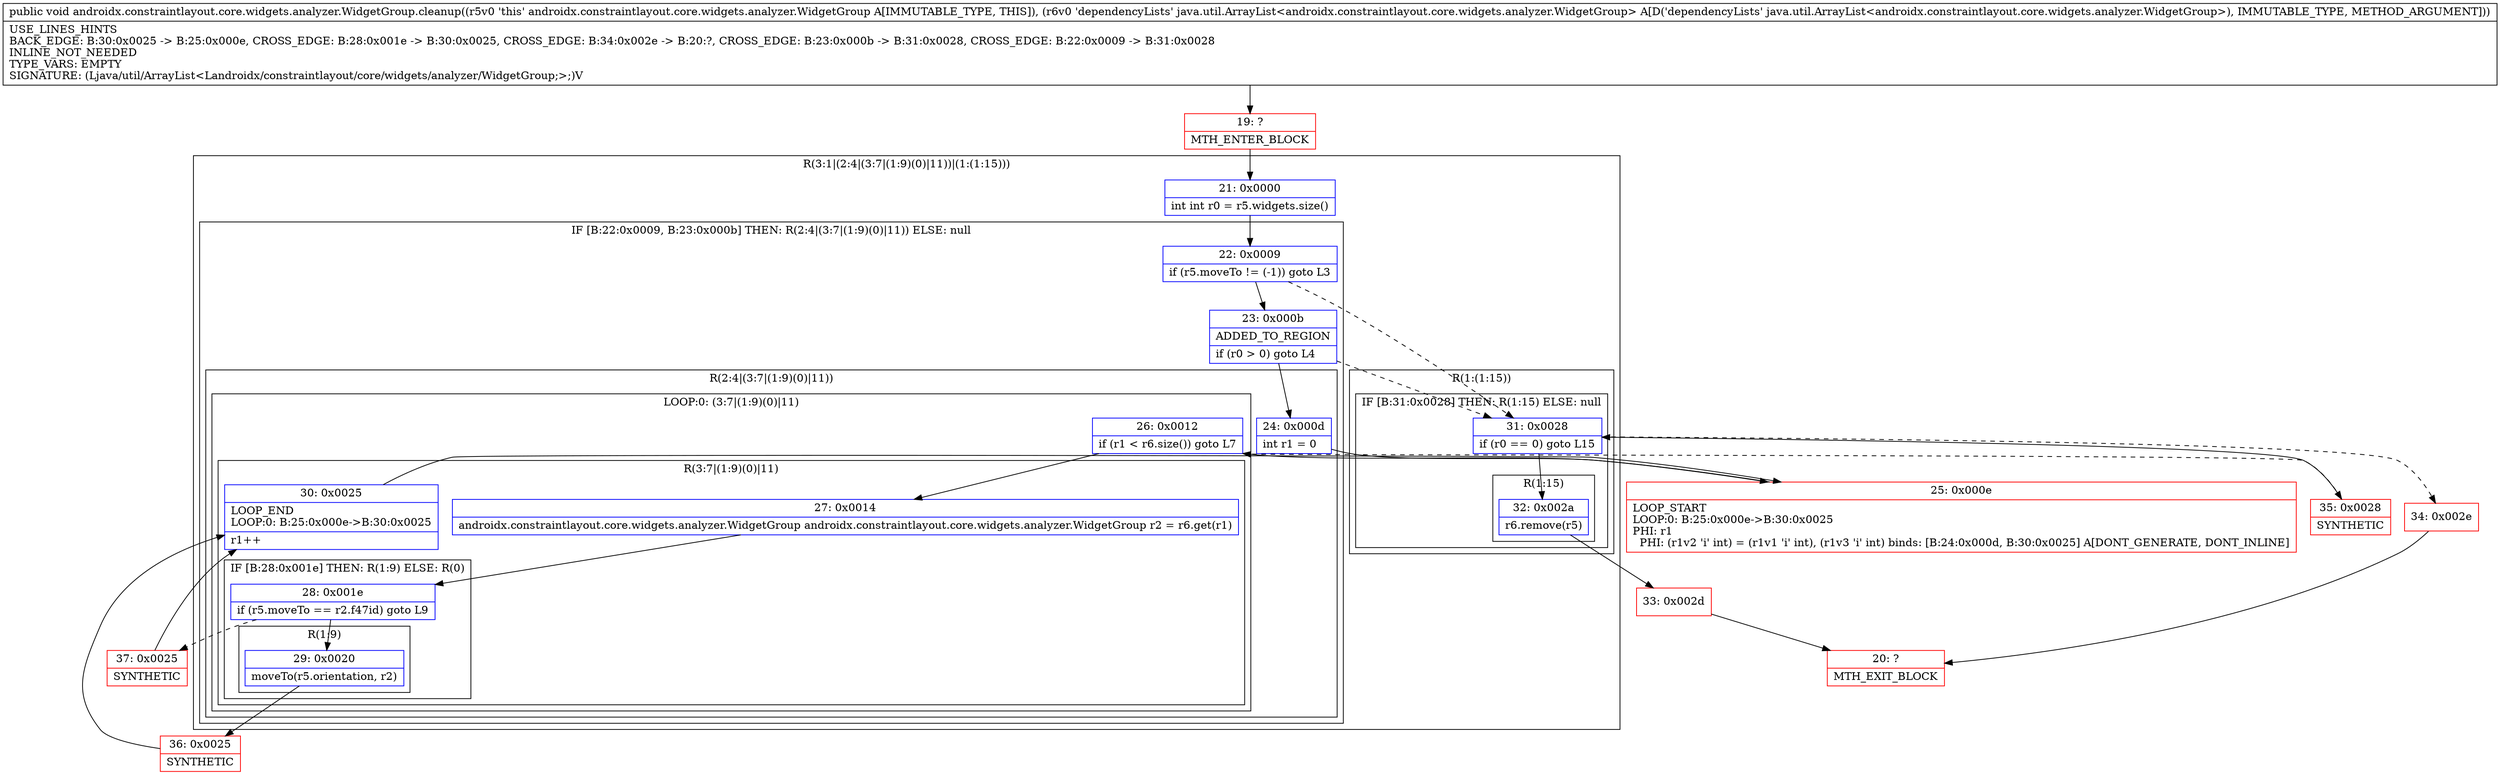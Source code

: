 digraph "CFG forandroidx.constraintlayout.core.widgets.analyzer.WidgetGroup.cleanup(Ljava\/util\/ArrayList;)V" {
subgraph cluster_Region_1491344812 {
label = "R(3:1|(2:4|(3:7|(1:9)(0)|11))|(1:(1:15)))";
node [shape=record,color=blue];
Node_21 [shape=record,label="{21\:\ 0x0000|int int r0 = r5.widgets.size()\l}"];
subgraph cluster_IfRegion_426763269 {
label = "IF [B:22:0x0009, B:23:0x000b] THEN: R(2:4|(3:7|(1:9)(0)|11)) ELSE: null";
node [shape=record,color=blue];
Node_22 [shape=record,label="{22\:\ 0x0009|if (r5.moveTo != (\-1)) goto L3\l}"];
Node_23 [shape=record,label="{23\:\ 0x000b|ADDED_TO_REGION\l|if (r0 \> 0) goto L4\l}"];
subgraph cluster_Region_1183175516 {
label = "R(2:4|(3:7|(1:9)(0)|11))";
node [shape=record,color=blue];
Node_24 [shape=record,label="{24\:\ 0x000d|int r1 = 0\l}"];
subgraph cluster_LoopRegion_1056227165 {
label = "LOOP:0: (3:7|(1:9)(0)|11)";
node [shape=record,color=blue];
Node_26 [shape=record,label="{26\:\ 0x0012|if (r1 \< r6.size()) goto L7\l}"];
subgraph cluster_Region_1482500938 {
label = "R(3:7|(1:9)(0)|11)";
node [shape=record,color=blue];
Node_27 [shape=record,label="{27\:\ 0x0014|androidx.constraintlayout.core.widgets.analyzer.WidgetGroup androidx.constraintlayout.core.widgets.analyzer.WidgetGroup r2 = r6.get(r1)\l}"];
subgraph cluster_IfRegion_2086394447 {
label = "IF [B:28:0x001e] THEN: R(1:9) ELSE: R(0)";
node [shape=record,color=blue];
Node_28 [shape=record,label="{28\:\ 0x001e|if (r5.moveTo == r2.f47id) goto L9\l}"];
subgraph cluster_Region_346876331 {
label = "R(1:9)";
node [shape=record,color=blue];
Node_29 [shape=record,label="{29\:\ 0x0020|moveTo(r5.orientation, r2)\l}"];
}
subgraph cluster_Region_31049341 {
label = "R(0)";
node [shape=record,color=blue];
}
}
Node_30 [shape=record,label="{30\:\ 0x0025|LOOP_END\lLOOP:0: B:25:0x000e\-\>B:30:0x0025\l|r1++\l}"];
}
}
}
}
subgraph cluster_Region_1038990784 {
label = "R(1:(1:15))";
node [shape=record,color=blue];
subgraph cluster_IfRegion_601942102 {
label = "IF [B:31:0x0028] THEN: R(1:15) ELSE: null";
node [shape=record,color=blue];
Node_31 [shape=record,label="{31\:\ 0x0028|if (r0 == 0) goto L15\l}"];
subgraph cluster_Region_898386929 {
label = "R(1:15)";
node [shape=record,color=blue];
Node_32 [shape=record,label="{32\:\ 0x002a|r6.remove(r5)\l}"];
}
}
}
}
Node_19 [shape=record,color=red,label="{19\:\ ?|MTH_ENTER_BLOCK\l}"];
Node_25 [shape=record,color=red,label="{25\:\ 0x000e|LOOP_START\lLOOP:0: B:25:0x000e\-\>B:30:0x0025\lPHI: r1 \l  PHI: (r1v2 'i' int) = (r1v1 'i' int), (r1v3 'i' int) binds: [B:24:0x000d, B:30:0x0025] A[DONT_GENERATE, DONT_INLINE]\l}"];
Node_36 [shape=record,color=red,label="{36\:\ 0x0025|SYNTHETIC\l}"];
Node_37 [shape=record,color=red,label="{37\:\ 0x0025|SYNTHETIC\l}"];
Node_35 [shape=record,color=red,label="{35\:\ 0x0028|SYNTHETIC\l}"];
Node_33 [shape=record,color=red,label="{33\:\ 0x002d}"];
Node_20 [shape=record,color=red,label="{20\:\ ?|MTH_EXIT_BLOCK\l}"];
Node_34 [shape=record,color=red,label="{34\:\ 0x002e}"];
MethodNode[shape=record,label="{public void androidx.constraintlayout.core.widgets.analyzer.WidgetGroup.cleanup((r5v0 'this' androidx.constraintlayout.core.widgets.analyzer.WidgetGroup A[IMMUTABLE_TYPE, THIS]), (r6v0 'dependencyLists' java.util.ArrayList\<androidx.constraintlayout.core.widgets.analyzer.WidgetGroup\> A[D('dependencyLists' java.util.ArrayList\<androidx.constraintlayout.core.widgets.analyzer.WidgetGroup\>), IMMUTABLE_TYPE, METHOD_ARGUMENT]))  | USE_LINES_HINTS\lBACK_EDGE: B:30:0x0025 \-\> B:25:0x000e, CROSS_EDGE: B:28:0x001e \-\> B:30:0x0025, CROSS_EDGE: B:34:0x002e \-\> B:20:?, CROSS_EDGE: B:23:0x000b \-\> B:31:0x0028, CROSS_EDGE: B:22:0x0009 \-\> B:31:0x0028\lINLINE_NOT_NEEDED\lTYPE_VARS: EMPTY\lSIGNATURE: (Ljava\/util\/ArrayList\<Landroidx\/constraintlayout\/core\/widgets\/analyzer\/WidgetGroup;\>;)V\l}"];
MethodNode -> Node_19;Node_21 -> Node_22;
Node_22 -> Node_23;
Node_22 -> Node_31[style=dashed];
Node_23 -> Node_24;
Node_23 -> Node_31[style=dashed];
Node_24 -> Node_25;
Node_26 -> Node_27;
Node_26 -> Node_35[style=dashed];
Node_27 -> Node_28;
Node_28 -> Node_29;
Node_28 -> Node_37[style=dashed];
Node_29 -> Node_36;
Node_30 -> Node_25;
Node_31 -> Node_32;
Node_31 -> Node_34[style=dashed];
Node_32 -> Node_33;
Node_19 -> Node_21;
Node_25 -> Node_26;
Node_36 -> Node_30;
Node_37 -> Node_30;
Node_35 -> Node_31;
Node_33 -> Node_20;
Node_34 -> Node_20;
}


